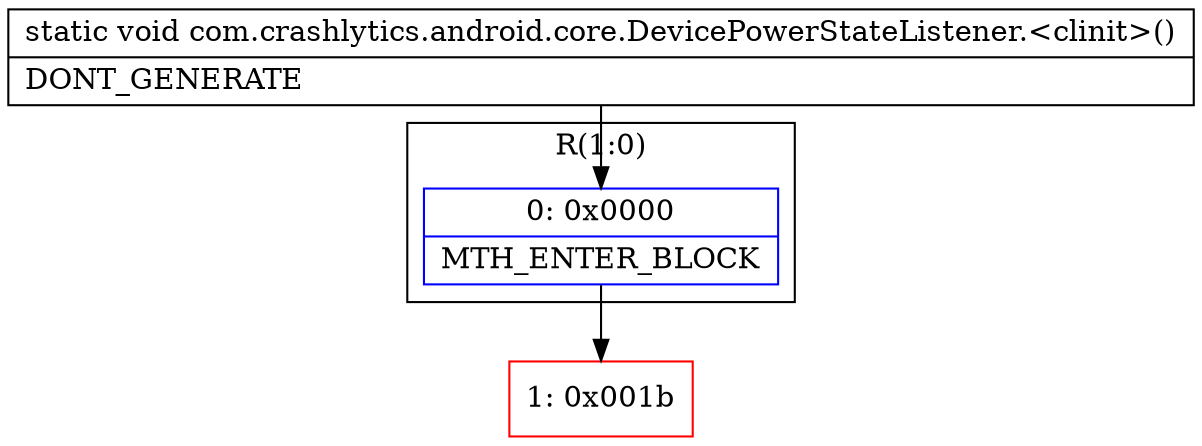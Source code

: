 digraph "CFG forcom.crashlytics.android.core.DevicePowerStateListener.\<clinit\>()V" {
subgraph cluster_Region_1085742798 {
label = "R(1:0)";
node [shape=record,color=blue];
Node_0 [shape=record,label="{0\:\ 0x0000|MTH_ENTER_BLOCK\l}"];
}
Node_1 [shape=record,color=red,label="{1\:\ 0x001b}"];
MethodNode[shape=record,label="{static void com.crashlytics.android.core.DevicePowerStateListener.\<clinit\>()  | DONT_GENERATE\l}"];
MethodNode -> Node_0;
Node_0 -> Node_1;
}

